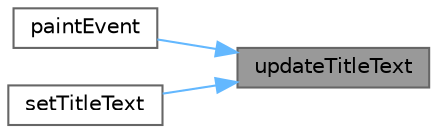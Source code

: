 digraph "updateTitleText"
{
 // LATEX_PDF_SIZE
  bgcolor="transparent";
  edge [fontname=Helvetica,fontsize=10,labelfontname=Helvetica,labelfontsize=10];
  node [fontname=Helvetica,fontsize=10,shape=box,height=0.2,width=0.4];
  rankdir="RL";
  Node1 [id="Node000001",label="updateTitleText",height=0.2,width=0.4,color="gray40", fillcolor="grey60", style="filled", fontcolor="black",tooltip="更新标题文本"];
  Node1 -> Node2 [id="edge1_Node000001_Node000002",dir="back",color="steelblue1",style="solid",tooltip=" "];
  Node2 [id="Node000002",label="paintEvent",height=0.2,width=0.4,color="grey40", fillcolor="white", style="filled",URL="$class_gallery_photo_widget.html#aa71936647c7e332ab07cbec003a8c9a2",tooltip="绘制事件，调整封面和标签位置"];
  Node1 -> Node3 [id="edge2_Node000001_Node000003",dir="back",color="steelblue1",style="solid",tooltip=" "];
  Node3 [id="Node000003",label="setTitleText",height=0.2,width=0.4,color="grey40", fillcolor="white", style="filled",URL="$class_gallery_photo_widget.html#a997c73e54d8d4bfab717687ead82f531",tooltip="设置标题文本"];
}
